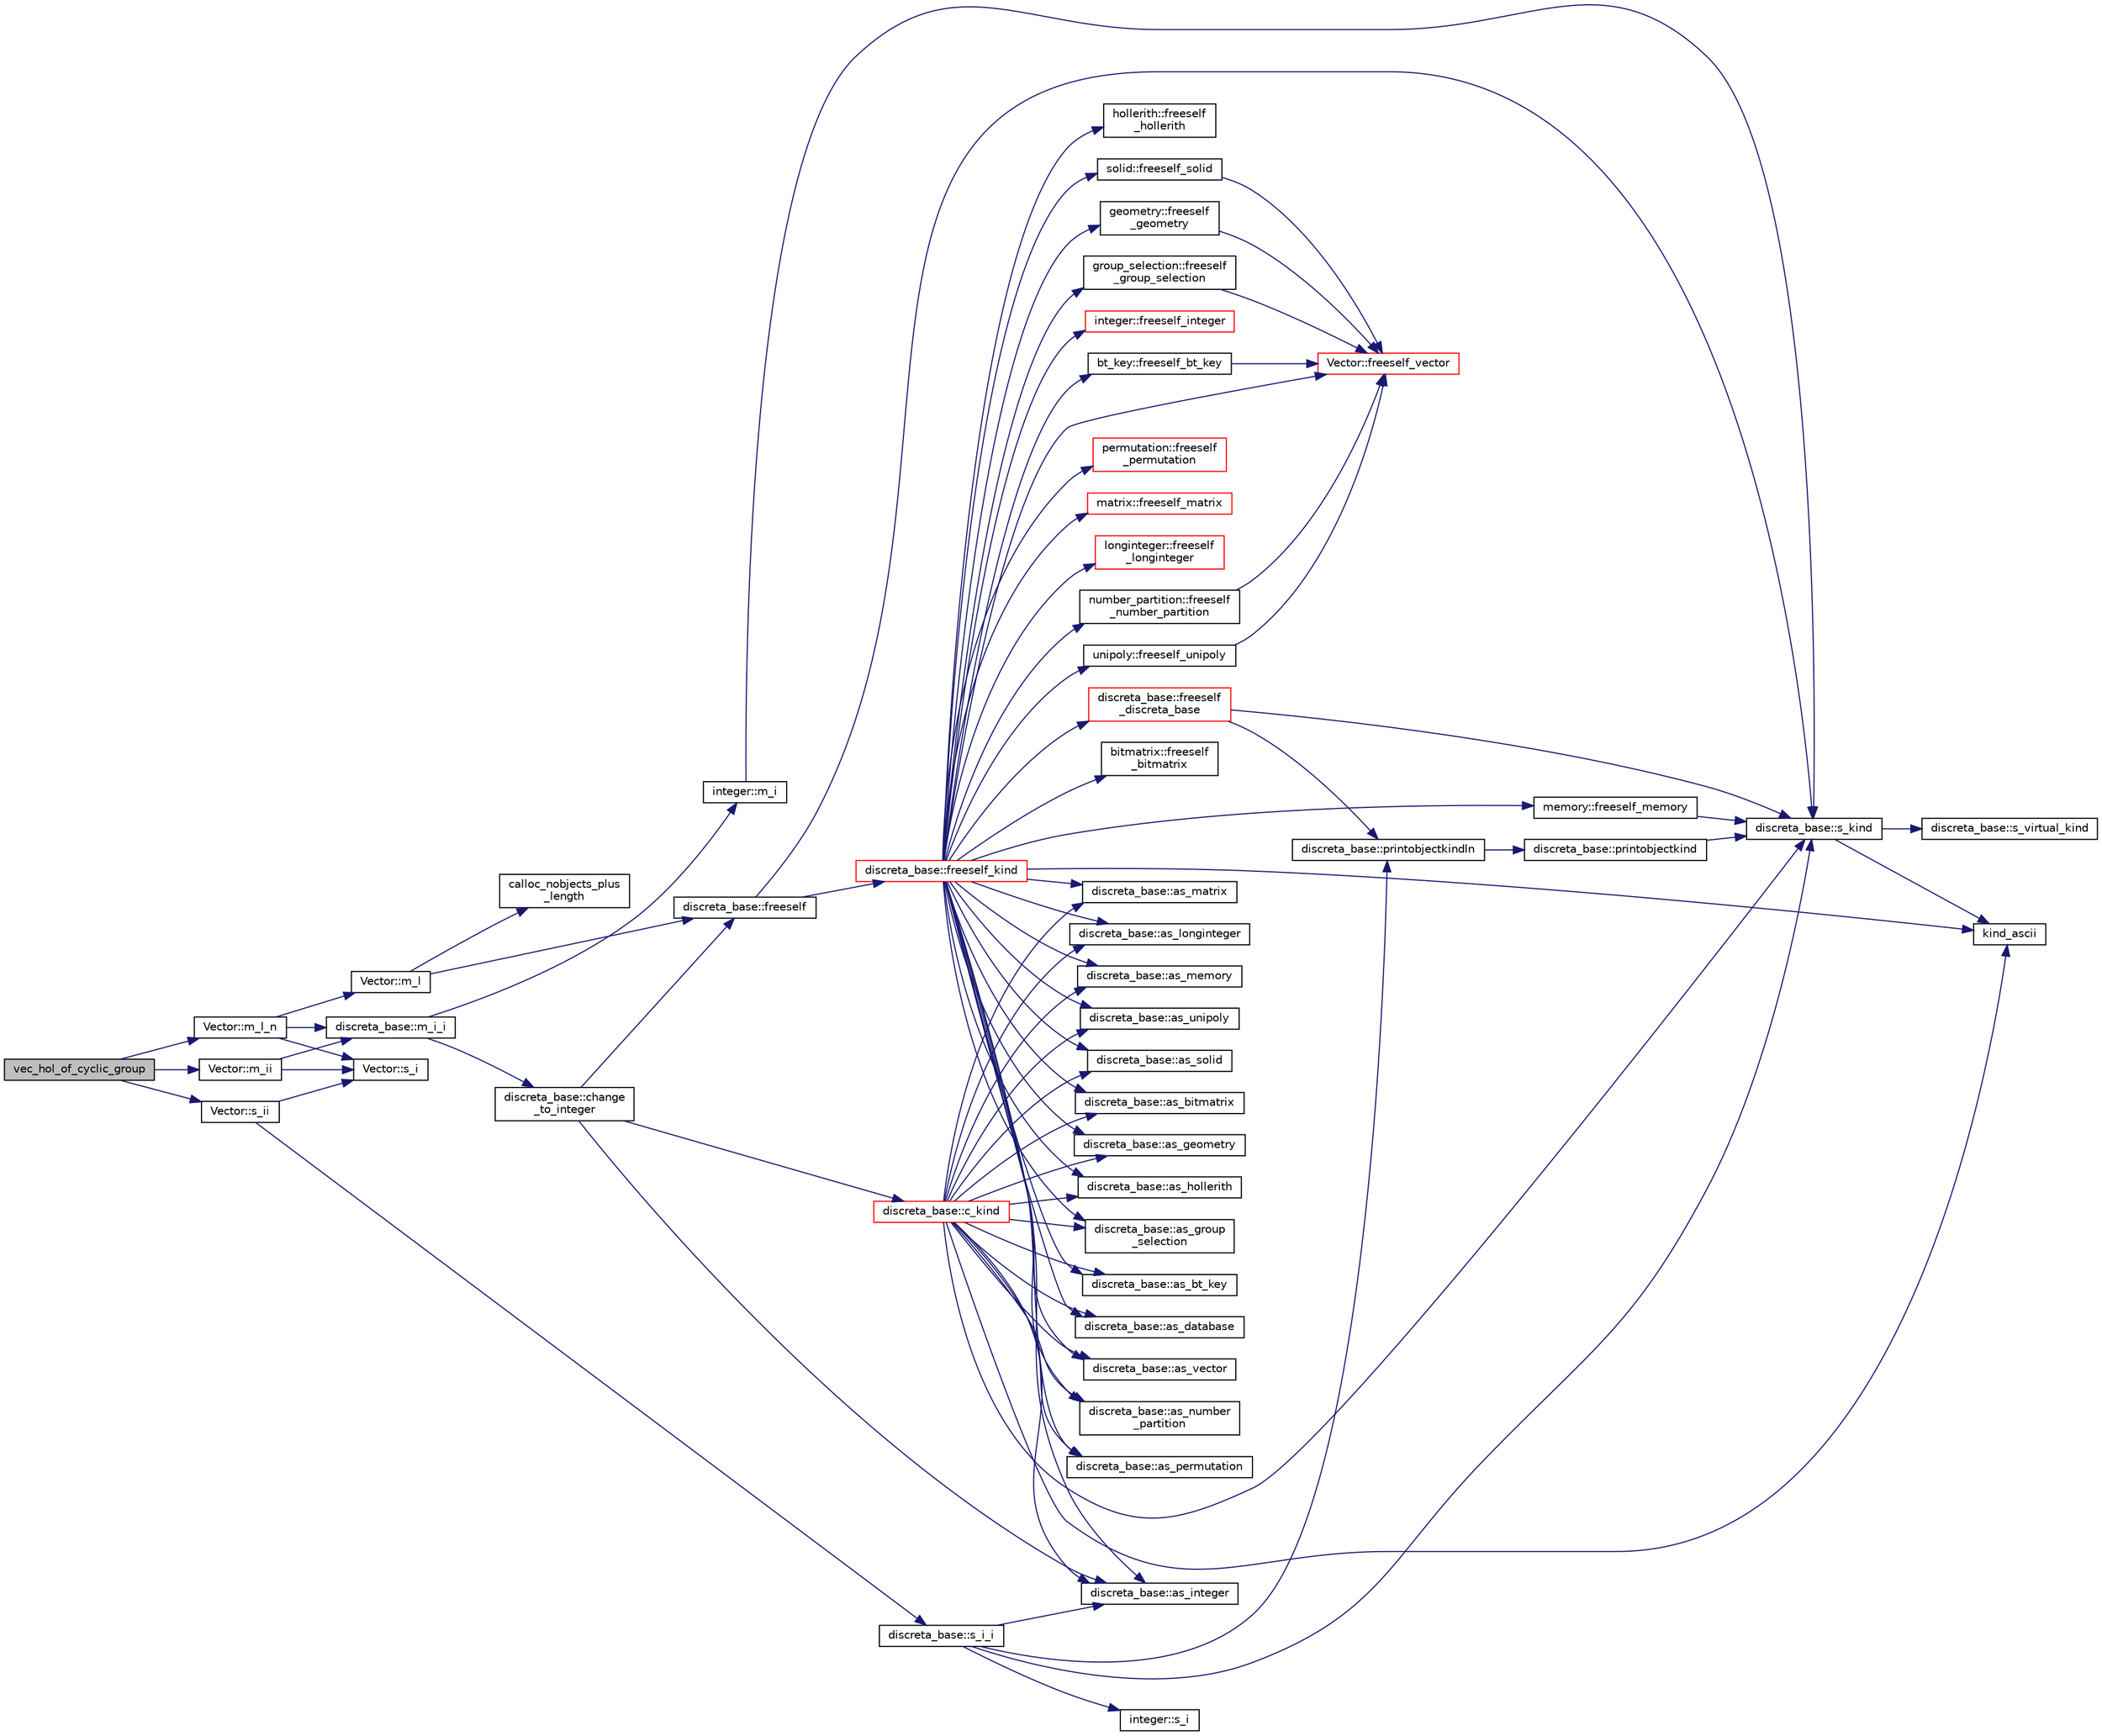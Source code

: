 digraph "vec_hol_of_cyclic_group"
{
  edge [fontname="Helvetica",fontsize="10",labelfontname="Helvetica",labelfontsize="10"];
  node [fontname="Helvetica",fontsize="10",shape=record];
  rankdir="LR";
  Node13344 [label="vec_hol_of_cyclic_group",height=0.2,width=0.4,color="black", fillcolor="grey75", style="filled", fontcolor="black"];
  Node13344 -> Node13345 [color="midnightblue",fontsize="10",style="solid",fontname="Helvetica"];
  Node13345 [label="Vector::m_l_n",height=0.2,width=0.4,color="black", fillcolor="white", style="filled",URL="$d5/db2/class_vector.html#a5c7c126e6266ecdc832c5ce5bc1cca2f"];
  Node13345 -> Node13346 [color="midnightblue",fontsize="10",style="solid",fontname="Helvetica"];
  Node13346 [label="Vector::m_l",height=0.2,width=0.4,color="black", fillcolor="white", style="filled",URL="$d5/db2/class_vector.html#a00f5520c2a6b4f5282a1a8bcf8ea74eb"];
  Node13346 -> Node13347 [color="midnightblue",fontsize="10",style="solid",fontname="Helvetica"];
  Node13347 [label="discreta_base::freeself",height=0.2,width=0.4,color="black", fillcolor="white", style="filled",URL="$d7/d71/classdiscreta__base.html#a9a3c9501a562293b5667c11b9174d6e5"];
  Node13347 -> Node13348 [color="midnightblue",fontsize="10",style="solid",fontname="Helvetica"];
  Node13348 [label="discreta_base::freeself_kind",height=0.2,width=0.4,color="red", fillcolor="white", style="filled",URL="$d7/d71/classdiscreta__base.html#a63a23ada2165b3838fab719ed458cec8"];
  Node13348 -> Node13349 [color="midnightblue",fontsize="10",style="solid",fontname="Helvetica"];
  Node13349 [label="discreta_base::freeself\l_discreta_base",height=0.2,width=0.4,color="red", fillcolor="white", style="filled",URL="$d7/d71/classdiscreta__base.html#a8b1ec2cee4566034441e066dc2c027db"];
  Node13349 -> Node13350 [color="midnightblue",fontsize="10",style="solid",fontname="Helvetica"];
  Node13350 [label="discreta_base::s_kind",height=0.2,width=0.4,color="black", fillcolor="white", style="filled",URL="$d7/d71/classdiscreta__base.html#a8a830025c74adbbc3362418a7c2ba157"];
  Node13350 -> Node13351 [color="midnightblue",fontsize="10",style="solid",fontname="Helvetica"];
  Node13351 [label="discreta_base::s_virtual_kind",height=0.2,width=0.4,color="black", fillcolor="white", style="filled",URL="$d7/d71/classdiscreta__base.html#a52778a6d6943a468be083d0785d418fb"];
  Node13350 -> Node13352 [color="midnightblue",fontsize="10",style="solid",fontname="Helvetica"];
  Node13352 [label="kind_ascii",height=0.2,width=0.4,color="black", fillcolor="white", style="filled",URL="$d9/d60/discreta_8h.html#ad0ce825a9f29bc6cec27e1b64cfe27bf"];
  Node13349 -> Node13353 [color="midnightblue",fontsize="10",style="solid",fontname="Helvetica"];
  Node13353 [label="discreta_base::printobjectkindln",height=0.2,width=0.4,color="black", fillcolor="white", style="filled",URL="$d7/d71/classdiscreta__base.html#a677ccc8f392ebedde05e453f8cf59559"];
  Node13353 -> Node13354 [color="midnightblue",fontsize="10",style="solid",fontname="Helvetica"];
  Node13354 [label="discreta_base::printobjectkind",height=0.2,width=0.4,color="black", fillcolor="white", style="filled",URL="$d7/d71/classdiscreta__base.html#aa75a1314aa706909b029664944904231"];
  Node13354 -> Node13350 [color="midnightblue",fontsize="10",style="solid",fontname="Helvetica"];
  Node13348 -> Node13356 [color="midnightblue",fontsize="10",style="solid",fontname="Helvetica"];
  Node13356 [label="discreta_base::as_integer",height=0.2,width=0.4,color="black", fillcolor="white", style="filled",URL="$d7/d71/classdiscreta__base.html#a00d7691eaf874fd283d942692fe8dd26"];
  Node13348 -> Node13357 [color="midnightblue",fontsize="10",style="solid",fontname="Helvetica"];
  Node13357 [label="integer::freeself_integer",height=0.2,width=0.4,color="red", fillcolor="white", style="filled",URL="$d0/de5/classinteger.html#a02eb557612c9db1820dd75a77151edc0"];
  Node13348 -> Node13358 [color="midnightblue",fontsize="10",style="solid",fontname="Helvetica"];
  Node13358 [label="discreta_base::as_vector",height=0.2,width=0.4,color="black", fillcolor="white", style="filled",URL="$d7/d71/classdiscreta__base.html#a7bdd6cae39c380b128ee9e17e42cf020"];
  Node13348 -> Node13359 [color="midnightblue",fontsize="10",style="solid",fontname="Helvetica"];
  Node13359 [label="Vector::freeself_vector",height=0.2,width=0.4,color="red", fillcolor="white", style="filled",URL="$d5/db2/class_vector.html#ad55c58937ca8fb342247a2c0fb572d20"];
  Node13348 -> Node13361 [color="midnightblue",fontsize="10",style="solid",fontname="Helvetica"];
  Node13361 [label="discreta_base::as_number\l_partition",height=0.2,width=0.4,color="black", fillcolor="white", style="filled",URL="$d7/d71/classdiscreta__base.html#a307aa09de0e925d46697707968ffab00"];
  Node13348 -> Node13362 [color="midnightblue",fontsize="10",style="solid",fontname="Helvetica"];
  Node13362 [label="number_partition::freeself\l_number_partition",height=0.2,width=0.4,color="black", fillcolor="white", style="filled",URL="$df/d50/classnumber__partition.html#aa74111c1c8cd218b654e7b7c1ca42eb5"];
  Node13362 -> Node13359 [color="midnightblue",fontsize="10",style="solid",fontname="Helvetica"];
  Node13348 -> Node13363 [color="midnightblue",fontsize="10",style="solid",fontname="Helvetica"];
  Node13363 [label="discreta_base::as_permutation",height=0.2,width=0.4,color="black", fillcolor="white", style="filled",URL="$d7/d71/classdiscreta__base.html#aa4e72f36a82984239b12ae831e131098"];
  Node13348 -> Node13364 [color="midnightblue",fontsize="10",style="solid",fontname="Helvetica"];
  Node13364 [label="permutation::freeself\l_permutation",height=0.2,width=0.4,color="red", fillcolor="white", style="filled",URL="$d0/d08/classpermutation.html#a1f86343fa765d71c976d79e5ce372c12"];
  Node13348 -> Node13365 [color="midnightblue",fontsize="10",style="solid",fontname="Helvetica"];
  Node13365 [label="discreta_base::as_matrix",height=0.2,width=0.4,color="black", fillcolor="white", style="filled",URL="$d7/d71/classdiscreta__base.html#ae4d7f56d917a4707b838fbffde6467ff"];
  Node13348 -> Node13366 [color="midnightblue",fontsize="10",style="solid",fontname="Helvetica"];
  Node13366 [label="matrix::freeself_matrix",height=0.2,width=0.4,color="red", fillcolor="white", style="filled",URL="$d1/d8d/classmatrix.html#ab47d61820499f35c15bf82fb6a3b9bd1"];
  Node13348 -> Node13368 [color="midnightblue",fontsize="10",style="solid",fontname="Helvetica"];
  Node13368 [label="discreta_base::as_longinteger",height=0.2,width=0.4,color="black", fillcolor="white", style="filled",URL="$d7/d71/classdiscreta__base.html#a20a094639eb711b10c8694c51937f7cd"];
  Node13348 -> Node13369 [color="midnightblue",fontsize="10",style="solid",fontname="Helvetica"];
  Node13369 [label="longinteger::freeself\l_longinteger",height=0.2,width=0.4,color="red", fillcolor="white", style="filled",URL="$d3/d71/classlonginteger.html#a82006f4b7c6bf897de0387497e16c219"];
  Node13348 -> Node13371 [color="midnightblue",fontsize="10",style="solid",fontname="Helvetica"];
  Node13371 [label="discreta_base::as_memory",height=0.2,width=0.4,color="black", fillcolor="white", style="filled",URL="$d7/d71/classdiscreta__base.html#ad94b2d7dce0cd4fa22db57f6e79c4bd2"];
  Node13348 -> Node13372 [color="midnightblue",fontsize="10",style="solid",fontname="Helvetica"];
  Node13372 [label="memory::freeself_memory",height=0.2,width=0.4,color="black", fillcolor="white", style="filled",URL="$d8/d99/classmemory.html#a19366f9105d79a0e818cc19255d7ef4f"];
  Node13372 -> Node13350 [color="midnightblue",fontsize="10",style="solid",fontname="Helvetica"];
  Node13348 -> Node13373 [color="midnightblue",fontsize="10",style="solid",fontname="Helvetica"];
  Node13373 [label="discreta_base::as_unipoly",height=0.2,width=0.4,color="black", fillcolor="white", style="filled",URL="$d7/d71/classdiscreta__base.html#ad50d8027f039fe5c2478cddb243adc9d"];
  Node13348 -> Node13374 [color="midnightblue",fontsize="10",style="solid",fontname="Helvetica"];
  Node13374 [label="unipoly::freeself_unipoly",height=0.2,width=0.4,color="black", fillcolor="white", style="filled",URL="$d1/d89/classunipoly.html#aad315db6c6adb555a0c63877aab7d27e"];
  Node13374 -> Node13359 [color="midnightblue",fontsize="10",style="solid",fontname="Helvetica"];
  Node13348 -> Node13375 [color="midnightblue",fontsize="10",style="solid",fontname="Helvetica"];
  Node13375 [label="discreta_base::as_solid",height=0.2,width=0.4,color="black", fillcolor="white", style="filled",URL="$d7/d71/classdiscreta__base.html#a1fc5f2b85ec97ab0a69dd64903c970a5"];
  Node13348 -> Node13376 [color="midnightblue",fontsize="10",style="solid",fontname="Helvetica"];
  Node13376 [label="solid::freeself_solid",height=0.2,width=0.4,color="black", fillcolor="white", style="filled",URL="$d8/def/classsolid.html#a84c2f0abd7b24b1cf2ccefa9c99567fe"];
  Node13376 -> Node13359 [color="midnightblue",fontsize="10",style="solid",fontname="Helvetica"];
  Node13348 -> Node13377 [color="midnightblue",fontsize="10",style="solid",fontname="Helvetica"];
  Node13377 [label="discreta_base::as_bitmatrix",height=0.2,width=0.4,color="black", fillcolor="white", style="filled",URL="$d7/d71/classdiscreta__base.html#a071ad54ea8ef6c9d1d15f532e5a76df6"];
  Node13348 -> Node13378 [color="midnightblue",fontsize="10",style="solid",fontname="Helvetica"];
  Node13378 [label="bitmatrix::freeself\l_bitmatrix",height=0.2,width=0.4,color="black", fillcolor="white", style="filled",URL="$de/dc8/classbitmatrix.html#a4b84eed56a244df63819eae6b7ba1eff"];
  Node13348 -> Node13379 [color="midnightblue",fontsize="10",style="solid",fontname="Helvetica"];
  Node13379 [label="discreta_base::as_geometry",height=0.2,width=0.4,color="black", fillcolor="white", style="filled",URL="$d7/d71/classdiscreta__base.html#a38fc7b4cdd830703e9d87354b79bc5c8"];
  Node13348 -> Node13380 [color="midnightblue",fontsize="10",style="solid",fontname="Helvetica"];
  Node13380 [label="geometry::freeself\l_geometry",height=0.2,width=0.4,color="black", fillcolor="white", style="filled",URL="$da/d44/classgeometry.html#a504b1b52d24b4ae00d9fd0b7838b57e6"];
  Node13380 -> Node13359 [color="midnightblue",fontsize="10",style="solid",fontname="Helvetica"];
  Node13348 -> Node13381 [color="midnightblue",fontsize="10",style="solid",fontname="Helvetica"];
  Node13381 [label="discreta_base::as_hollerith",height=0.2,width=0.4,color="black", fillcolor="white", style="filled",URL="$d7/d71/classdiscreta__base.html#a3e66f82711f314710107e2f29e589690"];
  Node13348 -> Node13382 [color="midnightblue",fontsize="10",style="solid",fontname="Helvetica"];
  Node13382 [label="hollerith::freeself\l_hollerith",height=0.2,width=0.4,color="black", fillcolor="white", style="filled",URL="$d8/d99/classhollerith.html#a240d1b30780c9e09323d0b3ad5e2d1f7"];
  Node13348 -> Node13383 [color="midnightblue",fontsize="10",style="solid",fontname="Helvetica"];
  Node13383 [label="discreta_base::as_group\l_selection",height=0.2,width=0.4,color="black", fillcolor="white", style="filled",URL="$d7/d71/classdiscreta__base.html#aae1bac4883c567718bef9fb610abbdc8"];
  Node13348 -> Node13384 [color="midnightblue",fontsize="10",style="solid",fontname="Helvetica"];
  Node13384 [label="group_selection::freeself\l_group_selection",height=0.2,width=0.4,color="black", fillcolor="white", style="filled",URL="$d6/db0/classgroup__selection.html#a778b1a466858bf7f90516eeba1795798"];
  Node13384 -> Node13359 [color="midnightblue",fontsize="10",style="solid",fontname="Helvetica"];
  Node13348 -> Node13385 [color="midnightblue",fontsize="10",style="solid",fontname="Helvetica"];
  Node13385 [label="discreta_base::as_bt_key",height=0.2,width=0.4,color="black", fillcolor="white", style="filled",URL="$d7/d71/classdiscreta__base.html#a2734c6e08dca17cf6588bd5064ec1b9f"];
  Node13348 -> Node13386 [color="midnightblue",fontsize="10",style="solid",fontname="Helvetica"];
  Node13386 [label="bt_key::freeself_bt_key",height=0.2,width=0.4,color="black", fillcolor="white", style="filled",URL="$d1/de5/classbt__key.html#aad1f5a9b943d3ae072f1d09a9bb126c6"];
  Node13386 -> Node13359 [color="midnightblue",fontsize="10",style="solid",fontname="Helvetica"];
  Node13348 -> Node13387 [color="midnightblue",fontsize="10",style="solid",fontname="Helvetica"];
  Node13387 [label="discreta_base::as_database",height=0.2,width=0.4,color="black", fillcolor="white", style="filled",URL="$d7/d71/classdiscreta__base.html#ab055d39d58210a2b03ba3d33703b09a9"];
  Node13348 -> Node13352 [color="midnightblue",fontsize="10",style="solid",fontname="Helvetica"];
  Node13347 -> Node13350 [color="midnightblue",fontsize="10",style="solid",fontname="Helvetica"];
  Node13346 -> Node13395 [color="midnightblue",fontsize="10",style="solid",fontname="Helvetica"];
  Node13395 [label="calloc_nobjects_plus\l_length",height=0.2,width=0.4,color="black", fillcolor="white", style="filled",URL="$d9/d60/discreta_8h.html#a71599d54c8c17dfa065a363f5cdd0aa4"];
  Node13345 -> Node13396 [color="midnightblue",fontsize="10",style="solid",fontname="Helvetica"];
  Node13396 [label="Vector::s_i",height=0.2,width=0.4,color="black", fillcolor="white", style="filled",URL="$d5/db2/class_vector.html#a1c4fe1752523df8119f70dd550244871"];
  Node13345 -> Node13397 [color="midnightblue",fontsize="10",style="solid",fontname="Helvetica"];
  Node13397 [label="discreta_base::m_i_i",height=0.2,width=0.4,color="black", fillcolor="white", style="filled",URL="$d7/d71/classdiscreta__base.html#aa231464a9d4bc233f66608021c9ad997"];
  Node13397 -> Node13398 [color="midnightblue",fontsize="10",style="solid",fontname="Helvetica"];
  Node13398 [label="discreta_base::change\l_to_integer",height=0.2,width=0.4,color="black", fillcolor="white", style="filled",URL="$d7/d71/classdiscreta__base.html#a58a5a5bd8f8e6f2dd7b4483b66dc7bb9"];
  Node13398 -> Node13347 [color="midnightblue",fontsize="10",style="solid",fontname="Helvetica"];
  Node13398 -> Node13399 [color="midnightblue",fontsize="10",style="solid",fontname="Helvetica"];
  Node13399 [label="discreta_base::c_kind",height=0.2,width=0.4,color="red", fillcolor="white", style="filled",URL="$d7/d71/classdiscreta__base.html#adc2ff61589c2d083688e7a43f333cb62"];
  Node13399 -> Node13356 [color="midnightblue",fontsize="10",style="solid",fontname="Helvetica"];
  Node13399 -> Node13358 [color="midnightblue",fontsize="10",style="solid",fontname="Helvetica"];
  Node13399 -> Node13361 [color="midnightblue",fontsize="10",style="solid",fontname="Helvetica"];
  Node13399 -> Node13363 [color="midnightblue",fontsize="10",style="solid",fontname="Helvetica"];
  Node13399 -> Node13365 [color="midnightblue",fontsize="10",style="solid",fontname="Helvetica"];
  Node13399 -> Node13368 [color="midnightblue",fontsize="10",style="solid",fontname="Helvetica"];
  Node13399 -> Node13371 [color="midnightblue",fontsize="10",style="solid",fontname="Helvetica"];
  Node13399 -> Node13373 [color="midnightblue",fontsize="10",style="solid",fontname="Helvetica"];
  Node13399 -> Node13375 [color="midnightblue",fontsize="10",style="solid",fontname="Helvetica"];
  Node13399 -> Node13377 [color="midnightblue",fontsize="10",style="solid",fontname="Helvetica"];
  Node13399 -> Node13379 [color="midnightblue",fontsize="10",style="solid",fontname="Helvetica"];
  Node13399 -> Node13381 [color="midnightblue",fontsize="10",style="solid",fontname="Helvetica"];
  Node13399 -> Node13383 [color="midnightblue",fontsize="10",style="solid",fontname="Helvetica"];
  Node13399 -> Node13385 [color="midnightblue",fontsize="10",style="solid",fontname="Helvetica"];
  Node13399 -> Node13387 [color="midnightblue",fontsize="10",style="solid",fontname="Helvetica"];
  Node13399 -> Node13352 [color="midnightblue",fontsize="10",style="solid",fontname="Helvetica"];
  Node13399 -> Node13350 [color="midnightblue",fontsize="10",style="solid",fontname="Helvetica"];
  Node13398 -> Node13356 [color="midnightblue",fontsize="10",style="solid",fontname="Helvetica"];
  Node13397 -> Node13421 [color="midnightblue",fontsize="10",style="solid",fontname="Helvetica"];
  Node13421 [label="integer::m_i",height=0.2,width=0.4,color="black", fillcolor="white", style="filled",URL="$d0/de5/classinteger.html#a869091f0a0f35f5354c8c4a70250e8a9"];
  Node13421 -> Node13350 [color="midnightblue",fontsize="10",style="solid",fontname="Helvetica"];
  Node13344 -> Node13422 [color="midnightblue",fontsize="10",style="solid",fontname="Helvetica"];
  Node13422 [label="Vector::s_ii",height=0.2,width=0.4,color="black", fillcolor="white", style="filled",URL="$d5/db2/class_vector.html#a75d4942cc7b9794717b4846c10520db8"];
  Node13422 -> Node13396 [color="midnightblue",fontsize="10",style="solid",fontname="Helvetica"];
  Node13422 -> Node13423 [color="midnightblue",fontsize="10",style="solid",fontname="Helvetica"];
  Node13423 [label="discreta_base::s_i_i",height=0.2,width=0.4,color="black", fillcolor="white", style="filled",URL="$d7/d71/classdiscreta__base.html#aadb92c01fbe69b3034b0214b33fbc735"];
  Node13423 -> Node13350 [color="midnightblue",fontsize="10",style="solid",fontname="Helvetica"];
  Node13423 -> Node13353 [color="midnightblue",fontsize="10",style="solid",fontname="Helvetica"];
  Node13423 -> Node13356 [color="midnightblue",fontsize="10",style="solid",fontname="Helvetica"];
  Node13423 -> Node13424 [color="midnightblue",fontsize="10",style="solid",fontname="Helvetica"];
  Node13424 [label="integer::s_i",height=0.2,width=0.4,color="black", fillcolor="white", style="filled",URL="$d0/de5/classinteger.html#adf28e9f94d4c844adaa950deeb80b904"];
  Node13344 -> Node13425 [color="midnightblue",fontsize="10",style="solid",fontname="Helvetica"];
  Node13425 [label="Vector::m_ii",height=0.2,width=0.4,color="black", fillcolor="white", style="filled",URL="$d5/db2/class_vector.html#aa6a97eabb43f192a47947f4f6acbb04d"];
  Node13425 -> Node13396 [color="midnightblue",fontsize="10",style="solid",fontname="Helvetica"];
  Node13425 -> Node13397 [color="midnightblue",fontsize="10",style="solid",fontname="Helvetica"];
}
